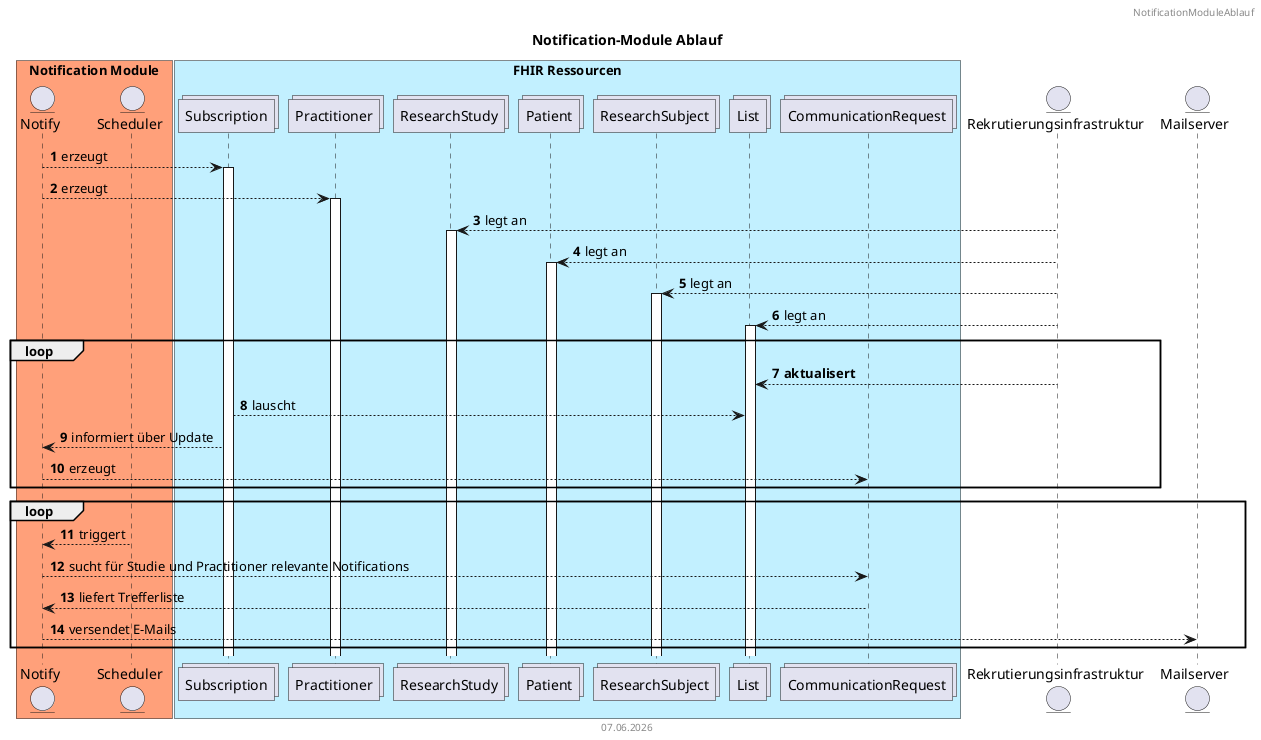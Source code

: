 
@startuml NotificationModuleAblauf

header NotificationModuleAblauf
footer %date("dd.MM.yyyy")

title Notification-Module Ablauf

autonumber
skinparam ResponseMessageBelowArrow true

box "Notification Module" #LightSalmon
entity Notify order 10
entity Scheduler order 20
end box

box "FHIR Ressourcen" #APPLICATION
collections Subscription order 30

collections Practitioner order 40
collections ResearchStudy order 41
collections Patient order 42
collections ResearchSubject order 43
collections List order 44
collections CommunicationRequest order 45
end box

entity Rekrutierungsinfrastruktur order 99

entity Mailserver order 100

Notify --> Subscription ++: erzeugt
Notify --> Practitioner ++: erzeugt
Rekrutierungsinfrastruktur --> ResearchStudy ++: legt an
Rekrutierungsinfrastruktur --> Patient ++: legt an
Rekrutierungsinfrastruktur --> ResearchSubject ++: legt an
Rekrutierungsinfrastruktur --> List ++: legt an


loop
Rekrutierungsinfrastruktur --> List: **aktualisert**
Subscription --> List : lauscht
Subscription --> Notify: informiert über Update
Notify --> CommunicationRequest: erzeugt
end loop

loop
Scheduler --> Notify: triggert
Notify --> CommunicationRequest: sucht für Studie und Practitioner relevante Notifications
CommunicationRequest --> Notify: liefert Trefferliste
Notify --> Mailserver: versendet E-Mails
end loop



@enduml
